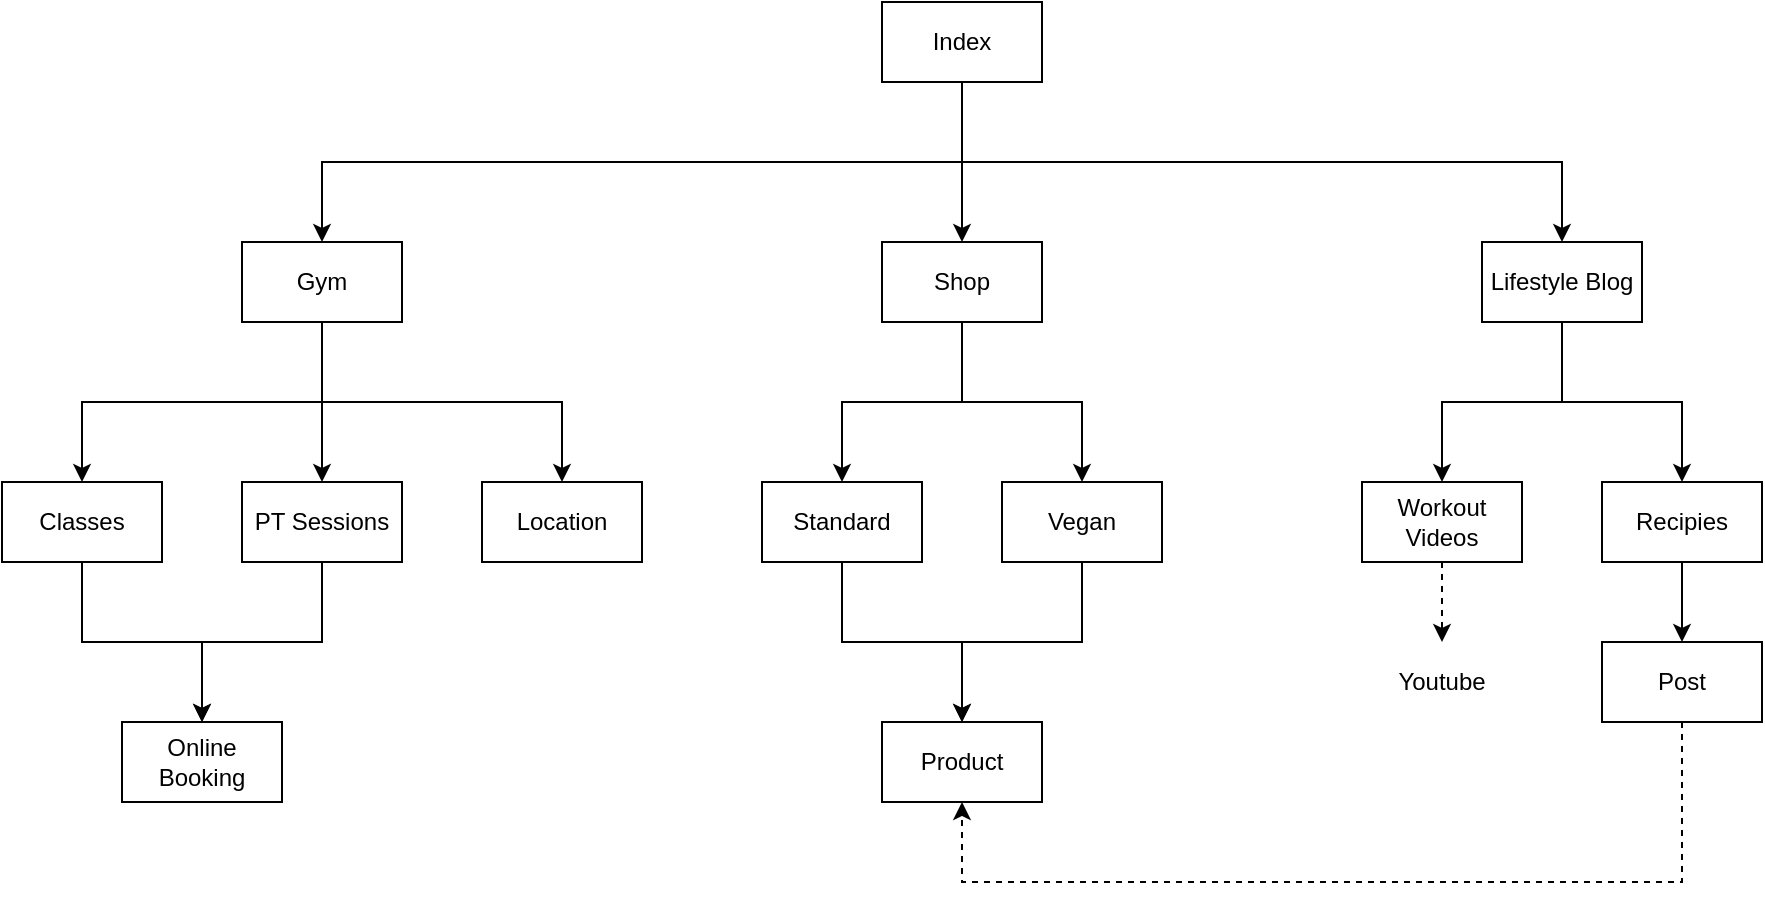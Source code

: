 <mxfile version="11.3.0" type="github" pages="1"><diagram id="qPjepLG-5ixbeGSCgwmR" name="Sitemap"><mxGraphModel dx="946" dy="551" grid="1" gridSize="10" guides="1" tooltips="1" connect="1" arrows="1" fold="1" page="0" pageScale="1" pageWidth="850" pageHeight="1100" math="0" shadow="0"><root><mxCell id="0"/><mxCell id="1" parent="0"/><mxCell id="W-SL31oWnl3nYV1Yyuux-4" value="" style="edgeStyle=orthogonalEdgeStyle;rounded=0;orthogonalLoop=1;jettySize=auto;html=1;entryX=0.5;entryY=0;entryDx=0;entryDy=0;" parent="1" source="W-SL31oWnl3nYV1Yyuux-2" target="W-SL31oWnl3nYV1Yyuux-3" edge="1"><mxGeometry relative="1" as="geometry"><Array as="points"><mxPoint x="640" y="160"/><mxPoint x="320" y="160"/></Array></mxGeometry></mxCell><mxCell id="W-SL31oWnl3nYV1Yyuux-6" value="" style="edgeStyle=orthogonalEdgeStyle;rounded=0;orthogonalLoop=1;jettySize=auto;html=1;" parent="1" source="W-SL31oWnl3nYV1Yyuux-2" target="W-SL31oWnl3nYV1Yyuux-5" edge="1"><mxGeometry relative="1" as="geometry"/></mxCell><mxCell id="W-SL31oWnl3nYV1Yyuux-8" value="" style="edgeStyle=orthogonalEdgeStyle;rounded=0;orthogonalLoop=1;jettySize=auto;html=1;" parent="1" source="W-SL31oWnl3nYV1Yyuux-2" target="W-SL31oWnl3nYV1Yyuux-7" edge="1"><mxGeometry relative="1" as="geometry"><Array as="points"><mxPoint x="640" y="160"/><mxPoint x="940" y="160"/></Array></mxGeometry></mxCell><mxCell id="W-SL31oWnl3nYV1Yyuux-2" value="Index" style="rounded=0;whiteSpace=wrap;html=1;fillColor=none;" parent="1" vertex="1"><mxGeometry x="600" y="80" width="80" height="40" as="geometry"/></mxCell><mxCell id="W-SL31oWnl3nYV1Yyuux-34" value="" style="edgeStyle=orthogonalEdgeStyle;rounded=0;orthogonalLoop=1;jettySize=auto;html=1;" parent="1" source="W-SL31oWnl3nYV1Yyuux-7" target="W-SL31oWnl3nYV1Yyuux-33" edge="1"><mxGeometry relative="1" as="geometry"><Array as="points"><mxPoint x="940" y="280"/><mxPoint x="880" y="280"/></Array></mxGeometry></mxCell><mxCell id="W-SL31oWnl3nYV1Yyuux-36" value="" style="edgeStyle=orthogonalEdgeStyle;rounded=0;orthogonalLoop=1;jettySize=auto;html=1;" parent="1" source="W-SL31oWnl3nYV1Yyuux-7" target="W-SL31oWnl3nYV1Yyuux-35" edge="1"><mxGeometry relative="1" as="geometry"/></mxCell><mxCell id="W-SL31oWnl3nYV1Yyuux-7" value="Lifestyle Blog" style="rounded=0;whiteSpace=wrap;html=1;fillColor=none;" parent="1" vertex="1"><mxGeometry x="900" y="200" width="80" height="40" as="geometry"/></mxCell><mxCell id="W-SL31oWnl3nYV1Yyuux-43" value="" style="edgeStyle=orthogonalEdgeStyle;rounded=0;orthogonalLoop=1;jettySize=auto;html=1;" parent="1" source="W-SL31oWnl3nYV1Yyuux-35" target="W-SL31oWnl3nYV1Yyuux-42" edge="1"><mxGeometry relative="1" as="geometry"/></mxCell><mxCell id="W-SL31oWnl3nYV1Yyuux-35" value="Recipies" style="rounded=0;whiteSpace=wrap;html=1;fillColor=none;" parent="1" vertex="1"><mxGeometry x="960" y="320" width="80" height="40" as="geometry"/></mxCell><mxCell id="VhypufmizqFRfg9XvhRC-16" style="edgeStyle=orthogonalEdgeStyle;rounded=0;orthogonalLoop=1;jettySize=auto;html=1;exitX=0.5;exitY=1;exitDx=0;exitDy=0;entryX=0.5;entryY=1;entryDx=0;entryDy=0;dashed=1;" parent="1" source="W-SL31oWnl3nYV1Yyuux-42" target="VhypufmizqFRfg9XvhRC-11" edge="1"><mxGeometry relative="1" as="geometry"><Array as="points"><mxPoint x="1000" y="520"/><mxPoint x="640" y="520"/></Array></mxGeometry></mxCell><mxCell id="W-SL31oWnl3nYV1Yyuux-42" value="Post" style="rounded=0;whiteSpace=wrap;html=1;fillColor=none;" parent="1" vertex="1"><mxGeometry x="960" y="400" width="80" height="40" as="geometry"/></mxCell><mxCell id="L0tYPFYrhNo2CYU6tYSa-9" value="" style="edgeStyle=orthogonalEdgeStyle;rounded=0;orthogonalLoop=1;jettySize=auto;html=1;dashed=1;" edge="1" parent="1" source="W-SL31oWnl3nYV1Yyuux-33" target="L0tYPFYrhNo2CYU6tYSa-8"><mxGeometry relative="1" as="geometry"/></mxCell><mxCell id="W-SL31oWnl3nYV1Yyuux-33" value="Workout Videos" style="rounded=0;whiteSpace=wrap;html=1;fillColor=none;" parent="1" vertex="1"><mxGeometry x="840" y="320" width="80" height="40" as="geometry"/></mxCell><mxCell id="L0tYPFYrhNo2CYU6tYSa-8" value="Youtube" style="rounded=0;whiteSpace=wrap;html=1;fillColor=none;strokeColor=none;" vertex="1" parent="1"><mxGeometry x="840" y="400" width="80" height="40" as="geometry"/></mxCell><mxCell id="L0tYPFYrhNo2CYU6tYSa-11" style="edgeStyle=orthogonalEdgeStyle;rounded=0;orthogonalLoop=1;jettySize=auto;html=1;exitX=0.5;exitY=1;exitDx=0;exitDy=0;entryX=0.5;entryY=0;entryDx=0;entryDy=0;" edge="1" parent="1" source="W-SL31oWnl3nYV1Yyuux-5" target="VhypufmizqFRfg9XvhRC-7"><mxGeometry relative="1" as="geometry"/></mxCell><mxCell id="L0tYPFYrhNo2CYU6tYSa-12" style="edgeStyle=orthogonalEdgeStyle;rounded=0;orthogonalLoop=1;jettySize=auto;html=1;exitX=0.5;exitY=1;exitDx=0;exitDy=0;entryX=0.5;entryY=0;entryDx=0;entryDy=0;" edge="1" parent="1" source="W-SL31oWnl3nYV1Yyuux-5" target="VhypufmizqFRfg9XvhRC-1"><mxGeometry relative="1" as="geometry"/></mxCell><mxCell id="W-SL31oWnl3nYV1Yyuux-5" value="Shop" style="rounded=0;whiteSpace=wrap;html=1;fillColor=none;" parent="1" vertex="1"><mxGeometry x="600" y="200" width="80" height="40" as="geometry"/></mxCell><mxCell id="VhypufmizqFRfg9XvhRC-10" value="" style="edgeStyle=orthogonalEdgeStyle;rounded=0;orthogonalLoop=1;jettySize=auto;html=1;entryX=0.5;entryY=0;entryDx=0;entryDy=0;" parent="1" target="VhypufmizqFRfg9XvhRC-11" edge="1"><mxGeometry relative="1" as="geometry"><mxPoint x="700" y="360" as="sourcePoint"/><mxPoint x="700" y="400" as="targetPoint"/><Array as="points"><mxPoint x="700" y="400"/><mxPoint x="640" y="400"/></Array></mxGeometry></mxCell><mxCell id="VhypufmizqFRfg9XvhRC-7" value="Vegan" style="rounded=0;whiteSpace=wrap;html=1;fillColor=none;" parent="1" vertex="1"><mxGeometry x="660" y="320" width="80" height="40" as="geometry"/></mxCell><mxCell id="VhypufmizqFRfg9XvhRC-12" value="" style="edgeStyle=orthogonalEdgeStyle;rounded=0;orthogonalLoop=1;jettySize=auto;html=1;" parent="1" source="VhypufmizqFRfg9XvhRC-1" target="VhypufmizqFRfg9XvhRC-11" edge="1"><mxGeometry relative="1" as="geometry"/></mxCell><mxCell id="VhypufmizqFRfg9XvhRC-1" value="Standard" style="rounded=0;whiteSpace=wrap;html=1;fillColor=none;" parent="1" vertex="1"><mxGeometry x="540" y="320" width="80" height="40" as="geometry"/></mxCell><mxCell id="VhypufmizqFRfg9XvhRC-11" value="Product" style="rounded=0;whiteSpace=wrap;html=1;fillColor=none;" parent="1" vertex="1"><mxGeometry x="600" y="440" width="80" height="40" as="geometry"/></mxCell><mxCell id="L0tYPFYrhNo2CYU6tYSa-3" style="edgeStyle=orthogonalEdgeStyle;rounded=0;orthogonalLoop=1;jettySize=auto;html=1;exitX=0.5;exitY=1;exitDx=0;exitDy=0;entryX=0.5;entryY=0;entryDx=0;entryDy=0;" edge="1" parent="1" source="W-SL31oWnl3nYV1Yyuux-3" target="W-SL31oWnl3nYV1Yyuux-16"><mxGeometry relative="1" as="geometry"/></mxCell><mxCell id="L0tYPFYrhNo2CYU6tYSa-6" style="edgeStyle=orthogonalEdgeStyle;rounded=0;orthogonalLoop=1;jettySize=auto;html=1;exitX=0.5;exitY=1;exitDx=0;exitDy=0;entryX=0.5;entryY=0;entryDx=0;entryDy=0;" edge="1" parent="1" source="W-SL31oWnl3nYV1Yyuux-3" target="W-SL31oWnl3nYV1Yyuux-14"><mxGeometry relative="1" as="geometry"/></mxCell><mxCell id="L0tYPFYrhNo2CYU6tYSa-7" style="edgeStyle=orthogonalEdgeStyle;rounded=0;orthogonalLoop=1;jettySize=auto;html=1;exitX=0.5;exitY=1;exitDx=0;exitDy=0;entryX=0.5;entryY=0;entryDx=0;entryDy=0;" edge="1" parent="1" source="W-SL31oWnl3nYV1Yyuux-3" target="L0tYPFYrhNo2CYU6tYSa-1"><mxGeometry relative="1" as="geometry"/></mxCell><mxCell id="W-SL31oWnl3nYV1Yyuux-3" value="Gym" style="rounded=0;whiteSpace=wrap;html=1;fillColor=none;" parent="1" vertex="1"><mxGeometry x="280" y="200" width="80" height="40" as="geometry"/></mxCell><mxCell id="W-SL31oWnl3nYV1Yyuux-44" value="Online Booking" style="rounded=0;whiteSpace=wrap;html=1;fillColor=none;" parent="1" vertex="1"><mxGeometry x="220" y="440" width="80" height="40" as="geometry"/></mxCell><mxCell id="W-SL31oWnl3nYV1Yyuux-46" style="edgeStyle=orthogonalEdgeStyle;rounded=0;orthogonalLoop=1;jettySize=auto;html=1;exitX=0.5;exitY=1;exitDx=0;exitDy=0;entryX=0.5;entryY=0;entryDx=0;entryDy=0;" parent="1" source="W-SL31oWnl3nYV1Yyuux-16" target="W-SL31oWnl3nYV1Yyuux-44" edge="1"><mxGeometry relative="1" as="geometry"/></mxCell><mxCell id="W-SL31oWnl3nYV1Yyuux-16" value="PT Sessions" style="rounded=0;whiteSpace=wrap;html=1;fillColor=none;" parent="1" vertex="1"><mxGeometry x="280" y="320" width="80" height="40" as="geometry"/></mxCell><mxCell id="L0tYPFYrhNo2CYU6tYSa-1" value="Location" style="rounded=0;whiteSpace=wrap;html=1;fillColor=none;" vertex="1" parent="1"><mxGeometry x="400" y="320" width="80" height="40" as="geometry"/></mxCell><mxCell id="W-SL31oWnl3nYV1Yyuux-47" style="edgeStyle=orthogonalEdgeStyle;rounded=0;orthogonalLoop=1;jettySize=auto;html=1;exitX=0.5;exitY=1;exitDx=0;exitDy=0;entryX=0.5;entryY=0;entryDx=0;entryDy=0;" parent="1" source="W-SL31oWnl3nYV1Yyuux-14" target="W-SL31oWnl3nYV1Yyuux-44" edge="1"><mxGeometry relative="1" as="geometry"/></mxCell><mxCell id="W-SL31oWnl3nYV1Yyuux-14" value="Classes" style="rounded=0;whiteSpace=wrap;html=1;fillColor=none;" parent="1" vertex="1"><mxGeometry x="160" y="320" width="80" height="40" as="geometry"/></mxCell></root></mxGraphModel></diagram></mxfile>